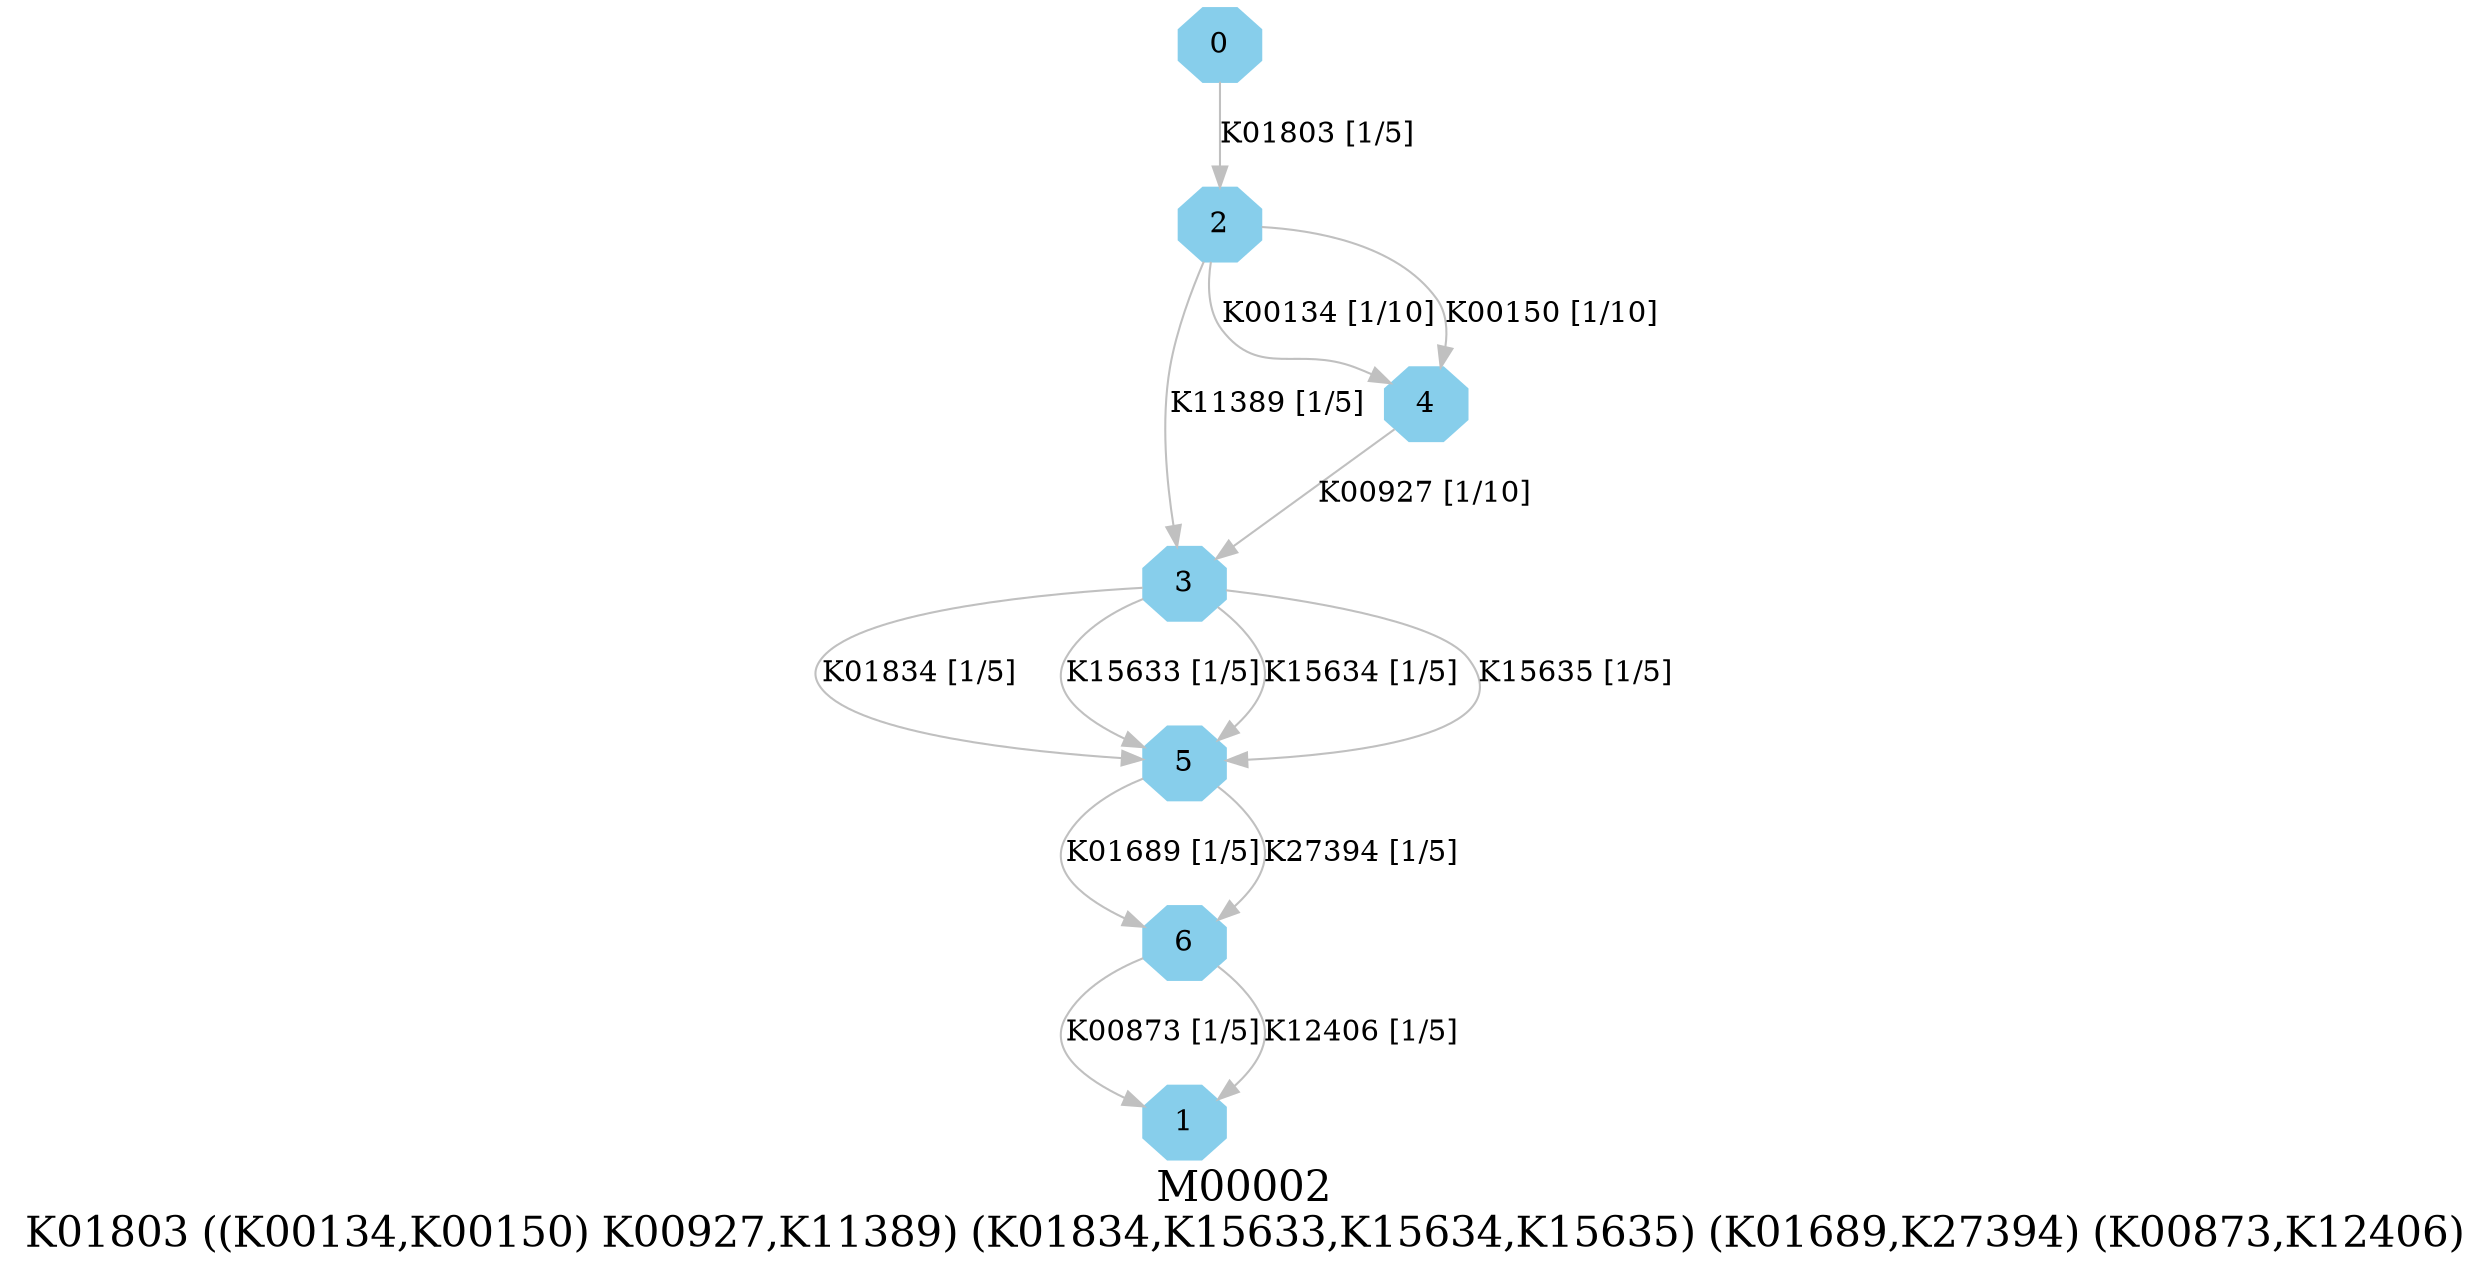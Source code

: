 digraph G {
graph [label="M00002
K01803 ((K00134,K00150) K00927,K11389) (K01834,K15633,K15634,K15635) (K01689,K27394) (K00873,K12406)",fontsize=20];
node [shape=box,style=filled];
edge [len=3,color=grey];
{node [width=.3,height=.3,shape=octagon,style=filled,color=skyblue] 0 1 2 3 4 5 6 }
0 -> 2 [label="K01803 [1/5]"];
2 -> 4 [label="K00134 [1/10]"];
2 -> 4 [label="K00150 [1/10]"];
2 -> 3 [label="K11389 [1/5]"];
3 -> 5 [label="K01834 [1/5]"];
3 -> 5 [label="K15633 [1/5]"];
3 -> 5 [label="K15634 [1/5]"];
3 -> 5 [label="K15635 [1/5]"];
4 -> 3 [label="K00927 [1/10]"];
5 -> 6 [label="K01689 [1/5]"];
5 -> 6 [label="K27394 [1/5]"];
6 -> 1 [label="K00873 [1/5]"];
6 -> 1 [label="K12406 [1/5]"];
}